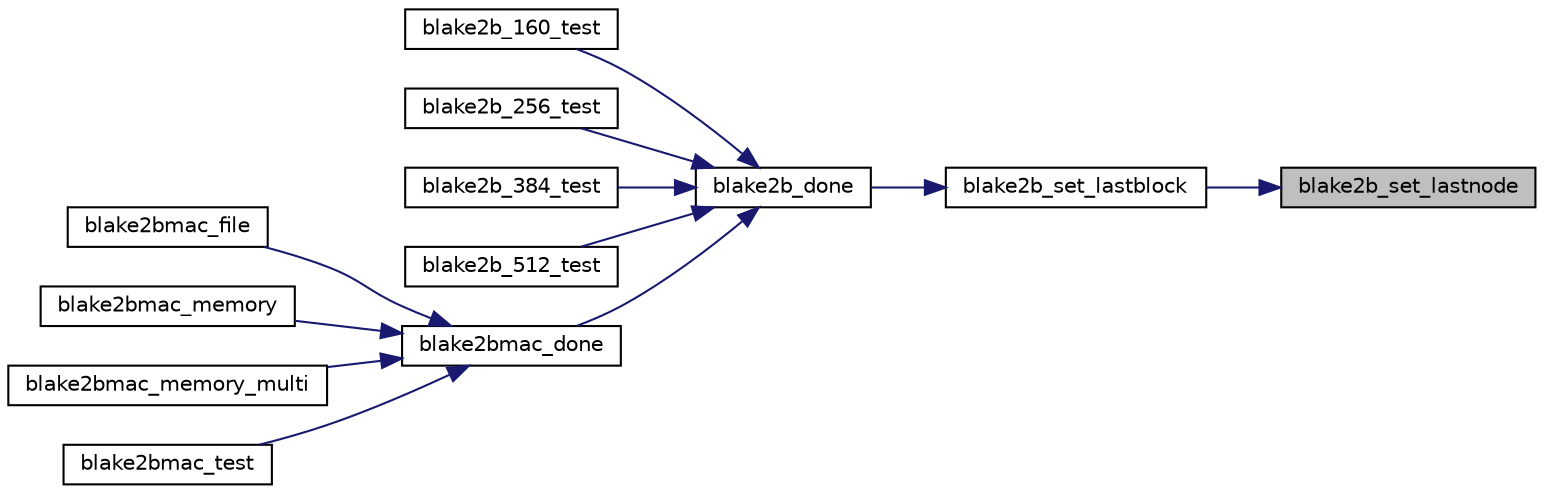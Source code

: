 digraph "blake2b_set_lastnode"
{
 // LATEX_PDF_SIZE
  edge [fontname="Helvetica",fontsize="10",labelfontname="Helvetica",labelfontsize="10"];
  node [fontname="Helvetica",fontsize="10",shape=record];
  rankdir="RL";
  Node284 [label="blake2b_set_lastnode",height=0.2,width=0.4,color="black", fillcolor="grey75", style="filled", fontcolor="black",tooltip=" "];
  Node284 -> Node285 [dir="back",color="midnightblue",fontsize="10",style="solid",fontname="Helvetica"];
  Node285 [label="blake2b_set_lastblock",height=0.2,width=0.4,color="black", fillcolor="white", style="filled",URL="$blake2b_8c.html#a708b739af8a84facdea8e166a98d4dd4",tooltip=" "];
  Node285 -> Node286 [dir="back",color="midnightblue",fontsize="10",style="solid",fontname="Helvetica"];
  Node286 [label="blake2b_done",height=0.2,width=0.4,color="black", fillcolor="white", style="filled",URL="$blake2b_8c.html#a0f0734cf05cdaa86e4658738c06653c2",tooltip="Terminate the hash to get the digest."];
  Node286 -> Node287 [dir="back",color="midnightblue",fontsize="10",style="solid",fontname="Helvetica"];
  Node287 [label="blake2b_160_test",height=0.2,width=0.4,color="black", fillcolor="white", style="filled",URL="$blake2b_8c.html#ada54df5eb119d8d34e55c004c98fa1c5",tooltip="Self-test the hash."];
  Node286 -> Node288 [dir="back",color="midnightblue",fontsize="10",style="solid",fontname="Helvetica"];
  Node288 [label="blake2b_256_test",height=0.2,width=0.4,color="black", fillcolor="white", style="filled",URL="$blake2b_8c.html#a53be5fcfcd1910bf5aae5013563e396b",tooltip="Self-test the hash."];
  Node286 -> Node289 [dir="back",color="midnightblue",fontsize="10",style="solid",fontname="Helvetica"];
  Node289 [label="blake2b_384_test",height=0.2,width=0.4,color="black", fillcolor="white", style="filled",URL="$blake2b_8c.html#a7e9931db13f3096dc2521ecc353539c4",tooltip="Self-test the hash."];
  Node286 -> Node290 [dir="back",color="midnightblue",fontsize="10",style="solid",fontname="Helvetica"];
  Node290 [label="blake2b_512_test",height=0.2,width=0.4,color="black", fillcolor="white", style="filled",URL="$blake2b_8c.html#ad2bd405cb693aaaef5ea8811859eddd0",tooltip="Self-test the hash."];
  Node286 -> Node291 [dir="back",color="midnightblue",fontsize="10",style="solid",fontname="Helvetica"];
  Node291 [label="blake2bmac_done",height=0.2,width=0.4,color="black", fillcolor="white", style="filled",URL="$blake2bmac_8c.html#a9e287a6617ddcbeae84b0f486990aa11",tooltip="Terminate a BLAKE2B MAC session."];
  Node291 -> Node292 [dir="back",color="midnightblue",fontsize="10",style="solid",fontname="Helvetica"];
  Node292 [label="blake2bmac_file",height=0.2,width=0.4,color="black", fillcolor="white", style="filled",URL="$blake2bmac__file_8c.html#a372c957a4b186ee3a6f737eacfd0b9b3",tooltip="BLAKE2B MAC a file."];
  Node291 -> Node293 [dir="back",color="midnightblue",fontsize="10",style="solid",fontname="Helvetica"];
  Node293 [label="blake2bmac_memory",height=0.2,width=0.4,color="black", fillcolor="white", style="filled",URL="$blake2bmac__memory_8c.html#a77f61ab09e05bfd6b7953ec24b3f55c0",tooltip="BLAKE2B MAC a block of memory to produce the authentication tag."];
  Node291 -> Node294 [dir="back",color="midnightblue",fontsize="10",style="solid",fontname="Helvetica"];
  Node294 [label="blake2bmac_memory_multi",height=0.2,width=0.4,color="black", fillcolor="white", style="filled",URL="$blake2bmac__memory__multi_8c.html#aec804c047997d283f5b0d8ec8b8c20c0",tooltip="BLAKE2B MAC multiple blocks of memory to produce the authentication tag."];
  Node291 -> Node295 [dir="back",color="midnightblue",fontsize="10",style="solid",fontname="Helvetica"];
  Node295 [label="blake2bmac_test",height=0.2,width=0.4,color="black", fillcolor="white", style="filled",URL="$blake2bmac__test_8c.html#ad73d93774d527ef21c4fa0da9bafbb60",tooltip=" "];
}
